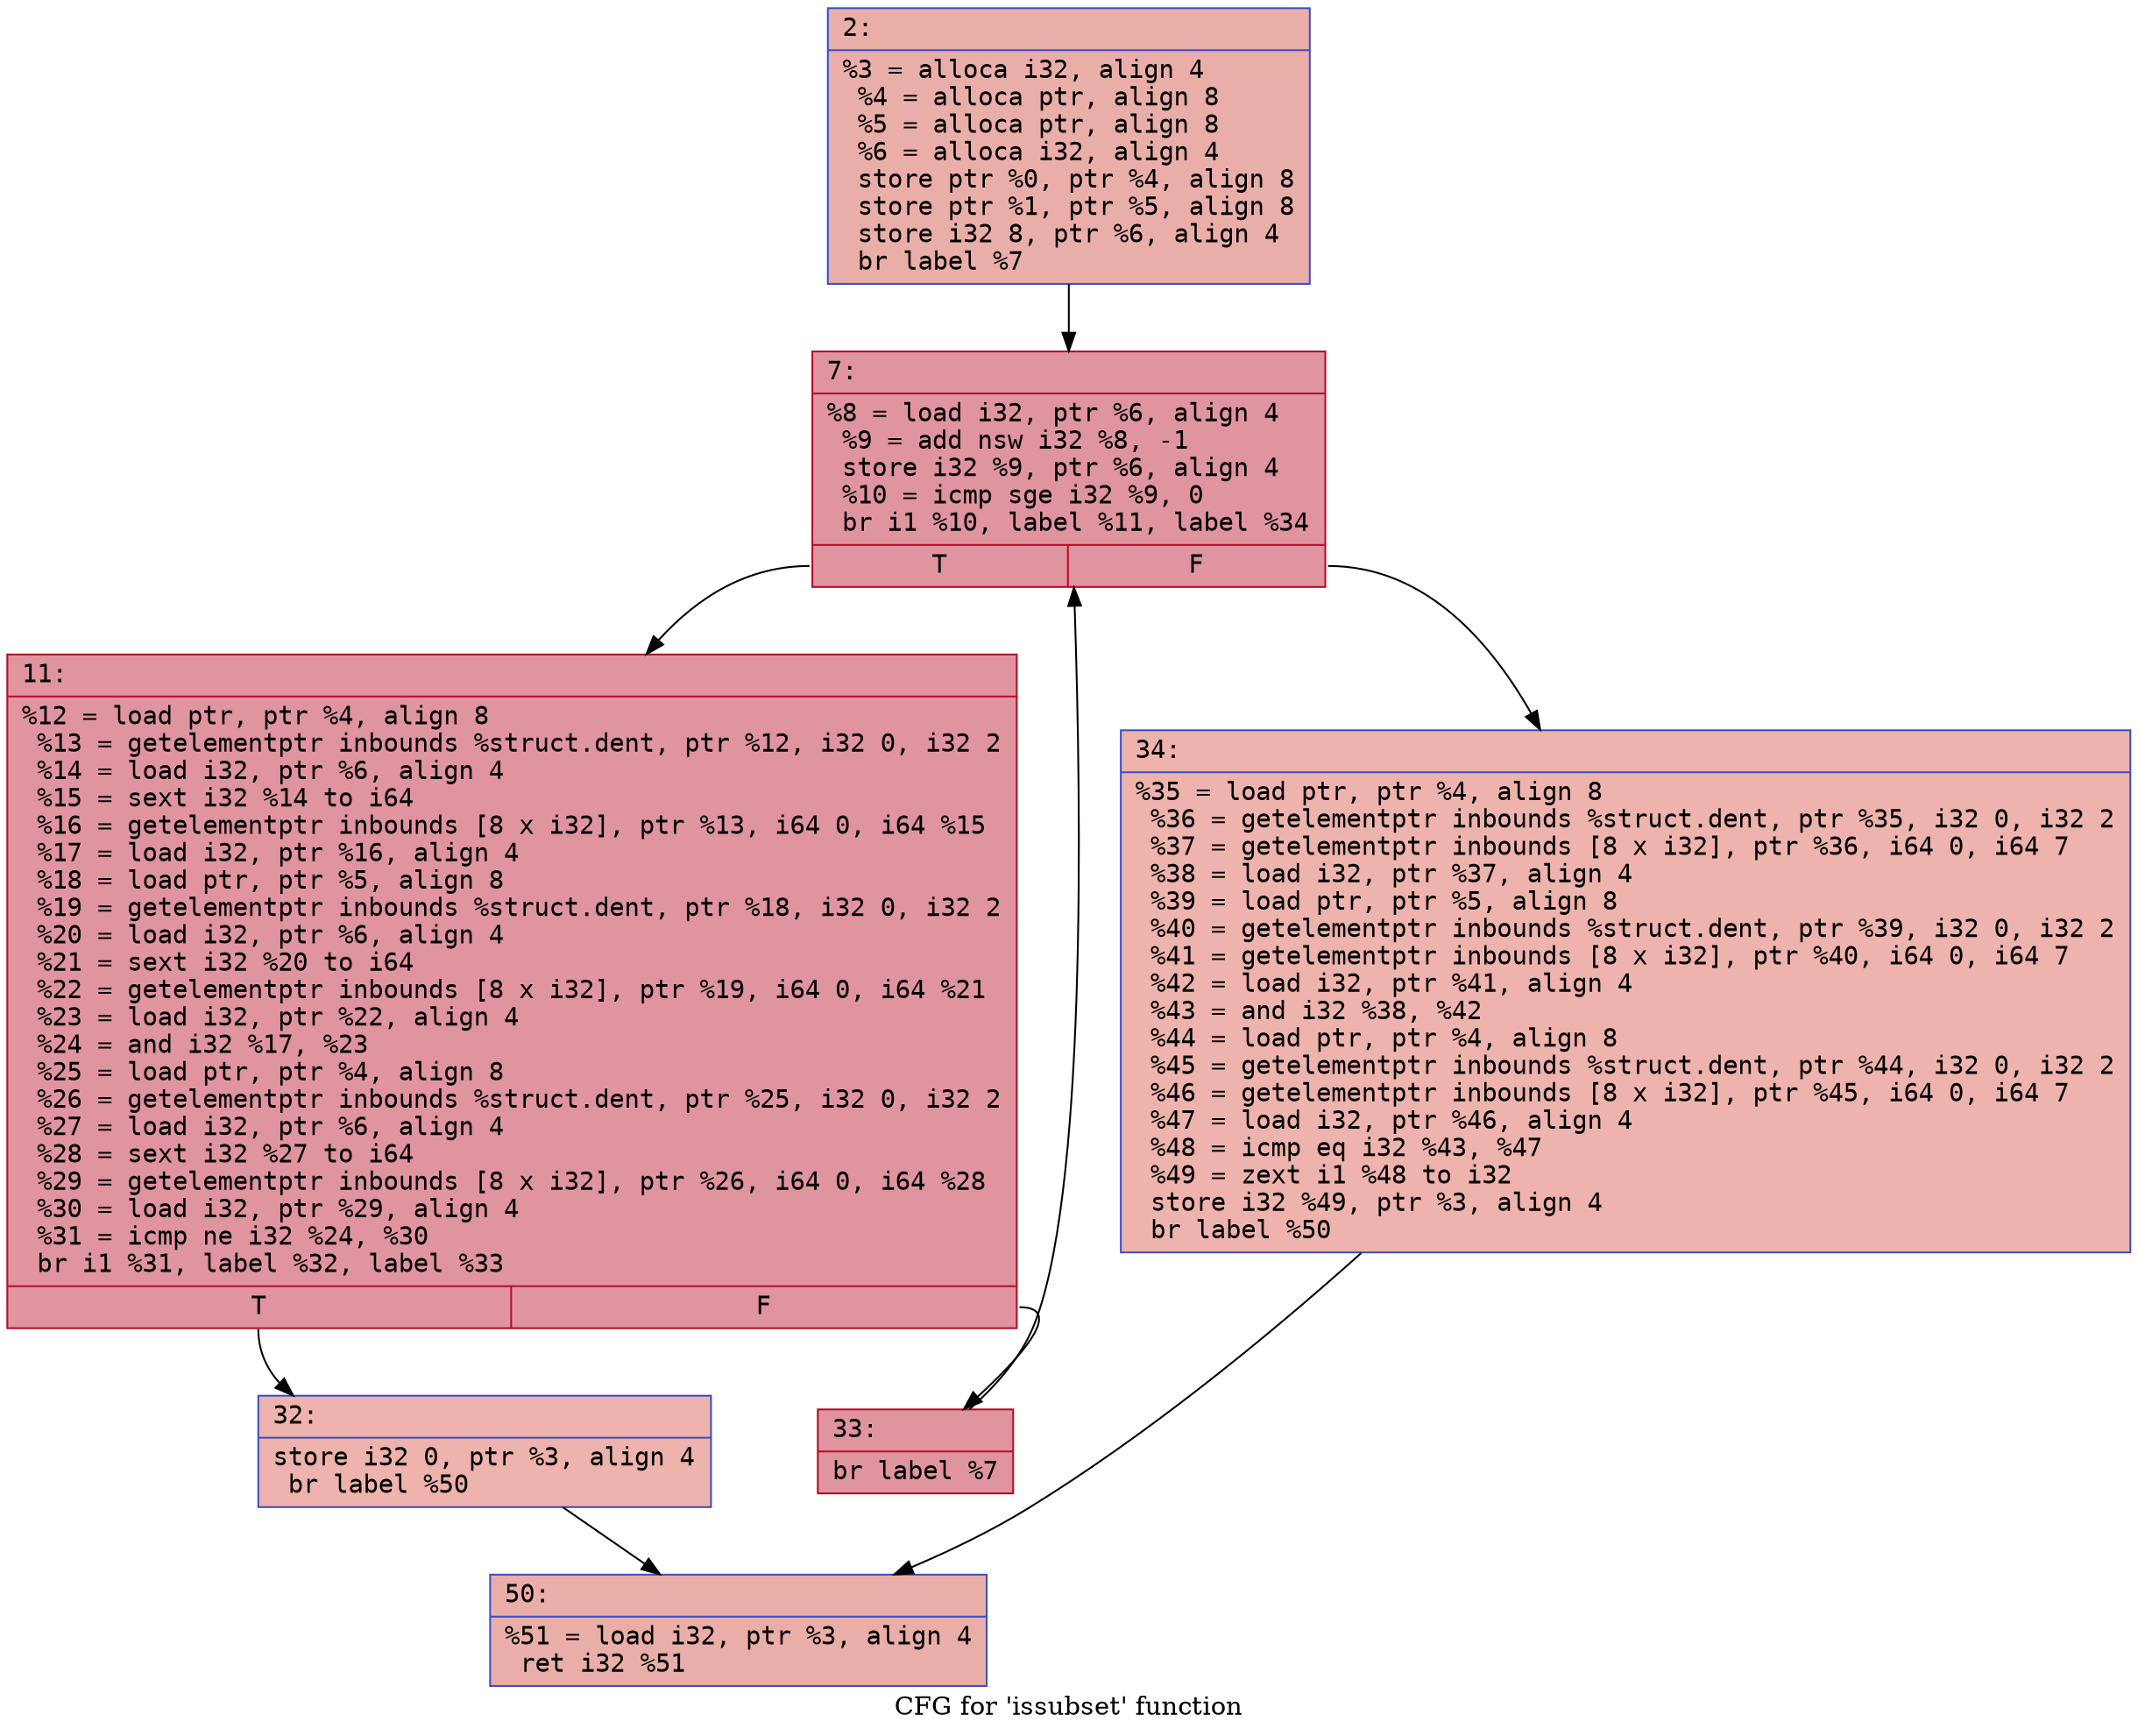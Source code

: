 digraph "CFG for 'issubset' function" {
	label="CFG for 'issubset' function";

	Node0x6000000cc500 [shape=record,color="#3d50c3ff", style=filled, fillcolor="#d0473d70" fontname="Courier",label="{2:\l|  %3 = alloca i32, align 4\l  %4 = alloca ptr, align 8\l  %5 = alloca ptr, align 8\l  %6 = alloca i32, align 4\l  store ptr %0, ptr %4, align 8\l  store ptr %1, ptr %5, align 8\l  store i32 8, ptr %6, align 4\l  br label %7\l}"];
	Node0x6000000cc500 -> Node0x6000000cc550[tooltip="2 -> 7\nProbability 100.00%" ];
	Node0x6000000cc550 [shape=record,color="#b70d28ff", style=filled, fillcolor="#b70d2870" fontname="Courier",label="{7:\l|  %8 = load i32, ptr %6, align 4\l  %9 = add nsw i32 %8, -1\l  store i32 %9, ptr %6, align 4\l  %10 = icmp sge i32 %9, 0\l  br i1 %10, label %11, label %34\l|{<s0>T|<s1>F}}"];
	Node0x6000000cc550:s0 -> Node0x6000000cc5a0[tooltip="7 -> 11\nProbability 96.88%" ];
	Node0x6000000cc550:s1 -> Node0x6000000cc690[tooltip="7 -> 34\nProbability 3.12%" ];
	Node0x6000000cc5a0 [shape=record,color="#b70d28ff", style=filled, fillcolor="#b70d2870" fontname="Courier",label="{11:\l|  %12 = load ptr, ptr %4, align 8\l  %13 = getelementptr inbounds %struct.dent, ptr %12, i32 0, i32 2\l  %14 = load i32, ptr %6, align 4\l  %15 = sext i32 %14 to i64\l  %16 = getelementptr inbounds [8 x i32], ptr %13, i64 0, i64 %15\l  %17 = load i32, ptr %16, align 4\l  %18 = load ptr, ptr %5, align 8\l  %19 = getelementptr inbounds %struct.dent, ptr %18, i32 0, i32 2\l  %20 = load i32, ptr %6, align 4\l  %21 = sext i32 %20 to i64\l  %22 = getelementptr inbounds [8 x i32], ptr %19, i64 0, i64 %21\l  %23 = load i32, ptr %22, align 4\l  %24 = and i32 %17, %23\l  %25 = load ptr, ptr %4, align 8\l  %26 = getelementptr inbounds %struct.dent, ptr %25, i32 0, i32 2\l  %27 = load i32, ptr %6, align 4\l  %28 = sext i32 %27 to i64\l  %29 = getelementptr inbounds [8 x i32], ptr %26, i64 0, i64 %28\l  %30 = load i32, ptr %29, align 4\l  %31 = icmp ne i32 %24, %30\l  br i1 %31, label %32, label %33\l|{<s0>T|<s1>F}}"];
	Node0x6000000cc5a0:s0 -> Node0x6000000cc5f0[tooltip="11 -> 32\nProbability 3.12%" ];
	Node0x6000000cc5a0:s1 -> Node0x6000000cc640[tooltip="11 -> 33\nProbability 96.88%" ];
	Node0x6000000cc5f0 [shape=record,color="#3d50c3ff", style=filled, fillcolor="#d6524470" fontname="Courier",label="{32:\l|  store i32 0, ptr %3, align 4\l  br label %50\l}"];
	Node0x6000000cc5f0 -> Node0x6000000cc6e0[tooltip="32 -> 50\nProbability 100.00%" ];
	Node0x6000000cc640 [shape=record,color="#b70d28ff", style=filled, fillcolor="#b70d2870" fontname="Courier",label="{33:\l|  br label %7\l}"];
	Node0x6000000cc640 -> Node0x6000000cc550[tooltip="33 -> 7\nProbability 100.00%" ];
	Node0x6000000cc690 [shape=record,color="#3d50c3ff", style=filled, fillcolor="#d6524470" fontname="Courier",label="{34:\l|  %35 = load ptr, ptr %4, align 8\l  %36 = getelementptr inbounds %struct.dent, ptr %35, i32 0, i32 2\l  %37 = getelementptr inbounds [8 x i32], ptr %36, i64 0, i64 7\l  %38 = load i32, ptr %37, align 4\l  %39 = load ptr, ptr %5, align 8\l  %40 = getelementptr inbounds %struct.dent, ptr %39, i32 0, i32 2\l  %41 = getelementptr inbounds [8 x i32], ptr %40, i64 0, i64 7\l  %42 = load i32, ptr %41, align 4\l  %43 = and i32 %38, %42\l  %44 = load ptr, ptr %4, align 8\l  %45 = getelementptr inbounds %struct.dent, ptr %44, i32 0, i32 2\l  %46 = getelementptr inbounds [8 x i32], ptr %45, i64 0, i64 7\l  %47 = load i32, ptr %46, align 4\l  %48 = icmp eq i32 %43, %47\l  %49 = zext i1 %48 to i32\l  store i32 %49, ptr %3, align 4\l  br label %50\l}"];
	Node0x6000000cc690 -> Node0x6000000cc6e0[tooltip="34 -> 50\nProbability 100.00%" ];
	Node0x6000000cc6e0 [shape=record,color="#3d50c3ff", style=filled, fillcolor="#d0473d70" fontname="Courier",label="{50:\l|  %51 = load i32, ptr %3, align 4\l  ret i32 %51\l}"];
}
